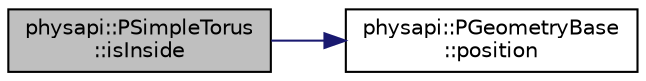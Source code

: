 digraph "physapi::PSimpleTorus::isInside"
{
 // LATEX_PDF_SIZE
  edge [fontname="Helvetica",fontsize="10",labelfontname="Helvetica",labelfontsize="10"];
  node [fontname="Helvetica",fontsize="10",shape=record];
  rankdir="LR";
  Node1 [label="physapi::PSimpleTorus\l::isInside",height=0.2,width=0.4,color="black", fillcolor="grey75", style="filled", fontcolor="black",tooltip="Check if the given point is inside the geometry."];
  Node1 -> Node2 [color="midnightblue",fontsize="10",style="solid",fontname="Helvetica"];
  Node2 [label="physapi::PGeometryBase\l::position",height=0.2,width=0.4,color="black", fillcolor="white", style="filled",URL="$classphysapi_1_1_p_geometry_base.html#a6bddf89a66ee7f884e33319b389c4147",tooltip="Get the position of the object."];
}
